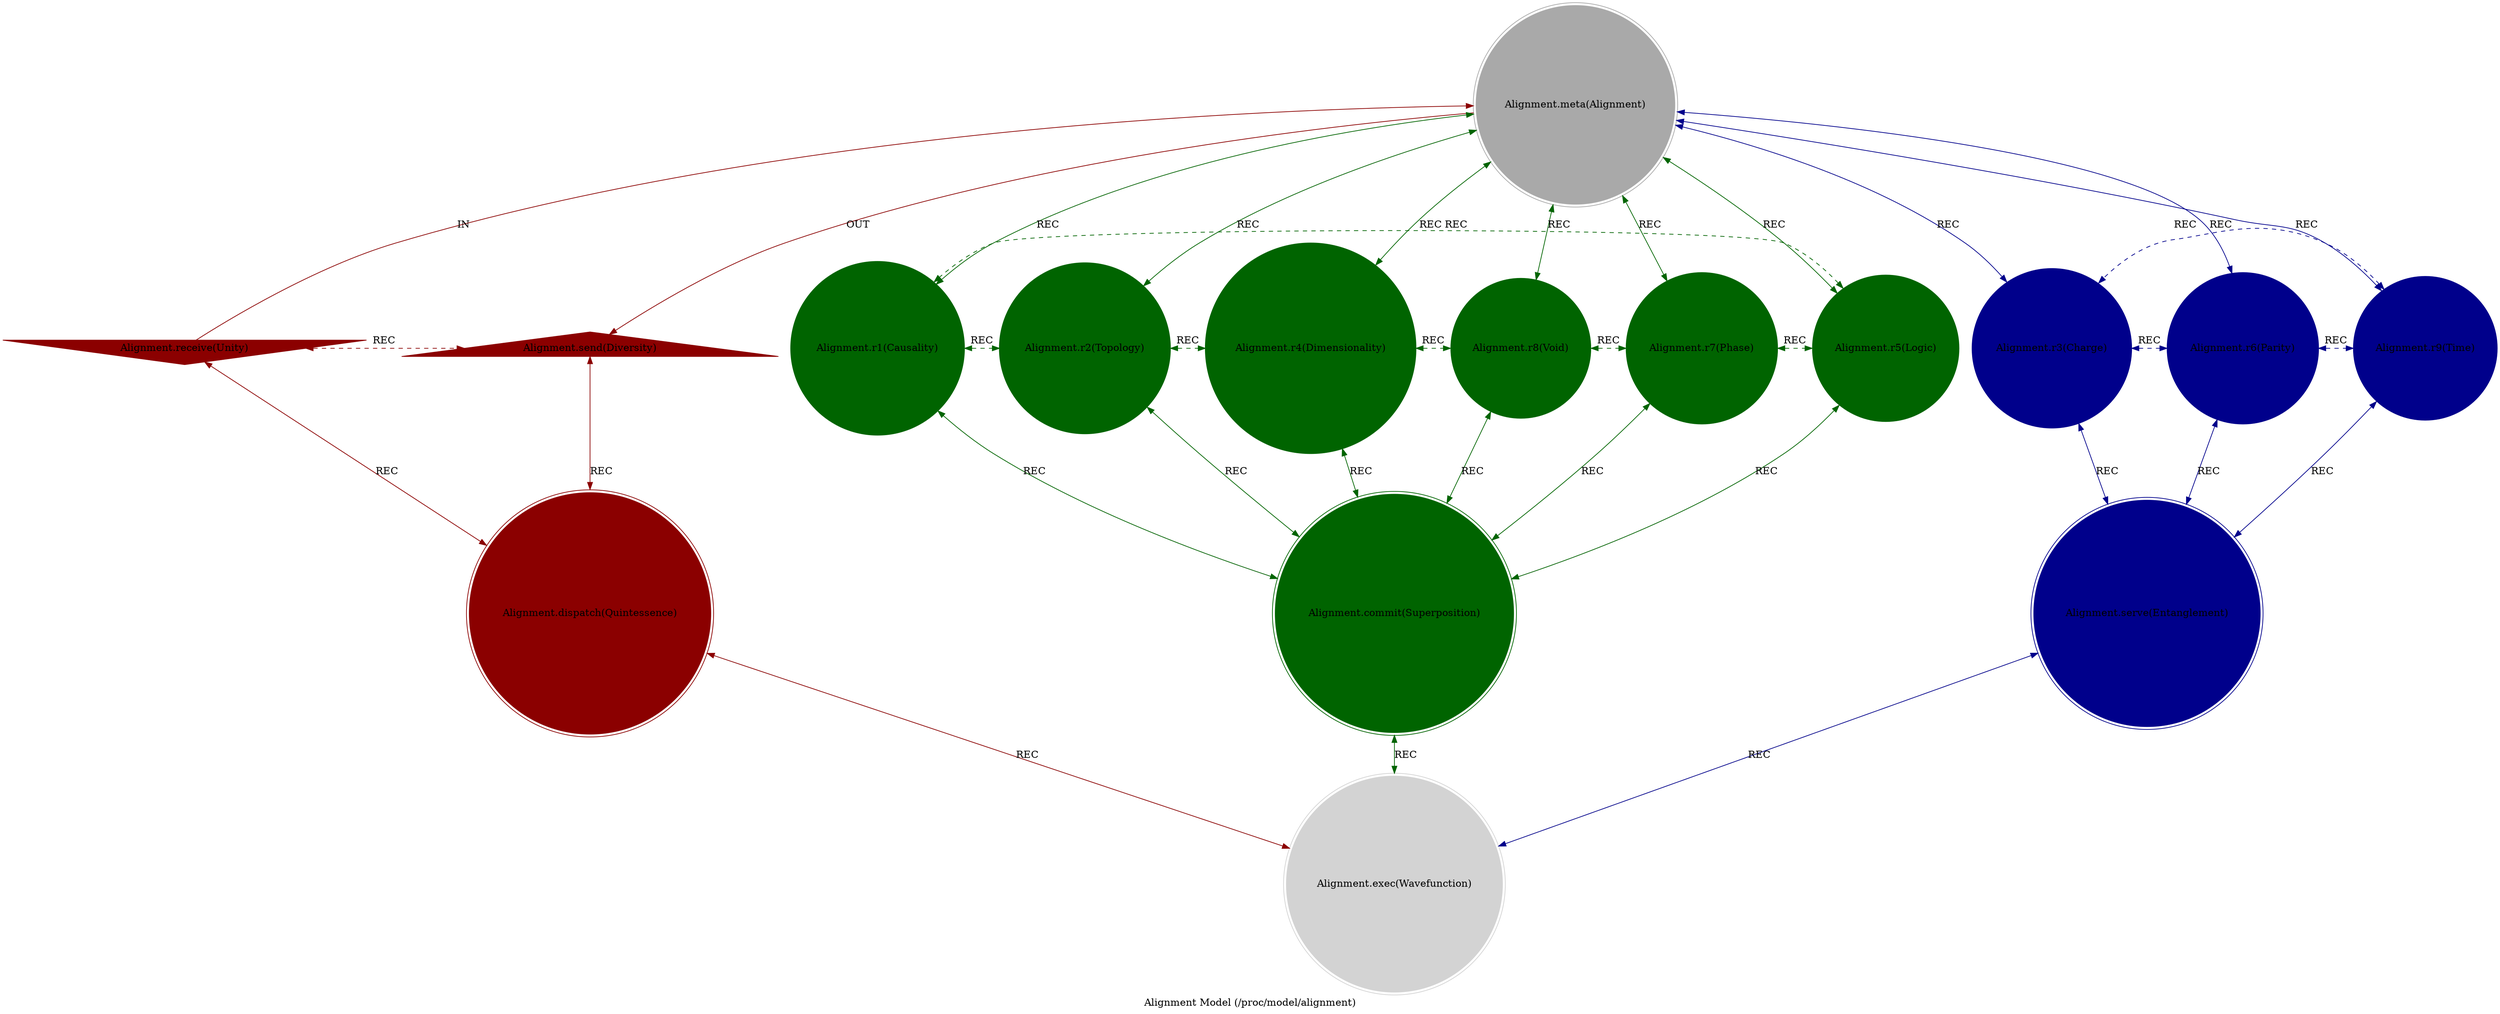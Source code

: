 strict digraph AlignmentModel {
    style = filled;
    color = lightgray;
    node [shape = circle; style = filled; color = lightgreen;];
    edge [color = darkgray;];
    label = "Alignment Model (/proc/model/alignment)";
    comment = "{{description}}";
    
    spark_a_t [label = "Alignment.receive(Unity)";comment = "Potential: {{description}}";shape = invtriangle;color = darkred;];
    spark_0_t [label = "Alignment.meta(Alignment)";comment = "Abstract: {{description}}";shape = doublecircle;color = darkgray;];
    spark_b_t [label = "Alignment.send(Diversity)";comment = "Manifest: {{description}}";shape = triangle;color = darkred;];
    spark_1_t [label = "Alignment.r1(Causality)";comment = "Initiation: {{description}}";color = darkgreen;];
    spark_2_t [label = "Alignment.r2(Topology)";comment = "Response: {{description}}";color = darkgreen;];
    spark_4_t [label = "Alignment.r4(Dimensionality)";comment = "Integration: {{description}}";color = darkgreen;];
    spark_8_t [label = "Alignment.r8(Void)";comment = "Reflection: {{description}}";color = darkgreen;];
    spark_7_t [label = "Alignment.r7(Phase)";comment = "Consolidation: {{description}}";color = darkgreen;];
    spark_5_t [label = "Alignment.r5(Logic)";comment = "Propagation: {{description}}";color = darkgreen;];
    spark_3_t [label = "Alignment.r3(Charge)";comment = "Thesis: {{description}}";color = darkblue;];
    spark_6_t [label = "Alignment.r6(Parity)";comment = "Antithesis: {{description}}";color = darkblue;];
    spark_9_t [label = "Alignment.r9(Time)";comment = "Synthesis: {{description}}";color = darkblue;];
    spark_c_t [label = "Alignment.dispatch(Quintessence)";comment = "Why-Who: {{description}}";shape = doublecircle;color = darkred;];
    spark_d_t [label = "Alignment.commit(Superposition)";comment = "What-How: {{description}}";shape = doublecircle;color = darkgreen;];
    spark_e_t [label = "Alignment.serve(Entanglement)";comment = "When-Where: {{description}}";shape = doublecircle;color = darkblue;];
    spark_f_t [label = "Alignment.exec(Wavefunction)";comment = "Which-Closure: {{description}}";shape = doublecircle;color = lightgray;];
    
    spark_a_t -> spark_0_t [label = "IN"; comment = "{{description}}"; color = darkred; constraint = false;];
    spark_0_t -> spark_b_t [label = "OUT"; comment = "{{description}}"; color = darkred;];
    spark_0_t -> spark_3_t [label = "REC"; comment = "{{description}}"; color = darkblue; dir = both;];
    spark_0_t -> spark_6_t [label = "REC"; comment = "{{description}}"; color = darkblue; dir = both;];
    spark_0_t -> spark_9_t [label = "REC"; comment = "{{description}}"; color = darkblue; dir = both;];
    spark_0_t -> spark_1_t [label = "REC"; comment = "{{description}}"; color = darkgreen; dir = both;];
    spark_0_t -> spark_2_t [label = "REC"; comment = "{{description}}"; color = darkgreen; dir = both;];
    spark_0_t -> spark_4_t [label = "REC"; comment = "{{description}}"; color = darkgreen; dir = both;];
    spark_0_t -> spark_8_t [label = "REC"; comment = "{{description}}"; color = darkgreen; dir = both;];
    spark_0_t -> spark_7_t [label = "REC"; comment = "{{description}}"; color = darkgreen; dir = both;];
    spark_0_t -> spark_5_t [label = "REC"; comment = "{{description}}"; color = darkgreen; dir = both;];
    
    spark_a_t -> spark_c_t [label = "REC"; comment = "{{description}}"; color = darkred; dir = both;];
    spark_b_t -> spark_c_t [label = "REC"; comment = "{{description}}"; color = darkred; dir = both;];
    spark_1_t -> spark_d_t [label = "REC"; comment = "{{description}}"; color = darkgreen; dir = both;];
    spark_2_t -> spark_d_t [label = "REC"; comment = "{{description}}"; color = darkgreen; dir = both;];
    spark_4_t -> spark_d_t [label = "REC"; comment = "{{description}}"; color = darkgreen; dir = both;];
    spark_8_t -> spark_d_t [label = "REC"; comment = "{{description}}"; color = darkgreen; dir = both;];
    spark_7_t -> spark_d_t [label = "REC"; comment = "{{description}}"; color = darkgreen; dir = both;];
    spark_5_t -> spark_d_t [label = "REC"; comment = "{{description}}"; color = darkgreen; dir = both;];
    spark_3_t -> spark_e_t [label = "REC"; comment = "{{description}}"; color = darkblue; dir = both;];
    spark_6_t -> spark_e_t [label = "REC"; comment = "{{description}}"; color = darkblue; dir = both;];
    spark_9_t -> spark_e_t [label = "REC"; comment = "{{description}}"; color = darkblue; dir = both;];
    
    spark_1_t -> spark_2_t [label = "REC"; comment = "{{description}}"; color = darkgreen; dir = both; style = dashed; constraint = false;];
    spark_2_t -> spark_4_t [label = "REC"; comment = "{{description}}"; color = darkgreen; dir = both; style = dashed; constraint = false;];
    spark_4_t -> spark_8_t [label = "REC"; comment = "{{description}}"; color = darkgreen; dir = both; style = dashed; constraint = false;];
    spark_8_t -> spark_7_t [label = "REC"; comment = "{{description}}"; color = darkgreen; dir = both; style = dashed; constraint = false;];
    spark_7_t -> spark_5_t [label = "REC"; comment = "{{description}}"; color = darkgreen; dir = both; style = dashed; constraint = false;];
    spark_5_t -> spark_1_t [label = "REC"; comment = "{{description}}"; color = darkgreen; dir = both; style = dashed; constraint = false;];
    spark_3_t -> spark_6_t [label = "REC"; comment = "{{description}}"; color = darkblue; dir = both; style = dashed; constraint = false;];
    spark_6_t -> spark_9_t [label = "REC"; comment = "{{description}}"; color = darkblue; dir = both; style = dashed; constraint = false;];
    spark_9_t -> spark_3_t [label = "REC"; comment = "{{description}}"; color = darkblue; dir = both; style = dashed; constraint = false;];
    spark_a_t -> spark_b_t [label = "REC"; comment = "{{description}}"; color = darkred; dir = both; style = dashed; constraint = false;];
    
    spark_c_t -> spark_f_t [label = "REC"; comment = "{{description}}"; color = darkred; dir = both;];
    spark_d_t -> spark_f_t [label = "REC"; comment = "{{description}}"; color = darkgreen; dir = both;];
    spark_e_t -> spark_f_t [label = "REC"; comment = "{{description}}"; color = darkblue; dir = both;];
}